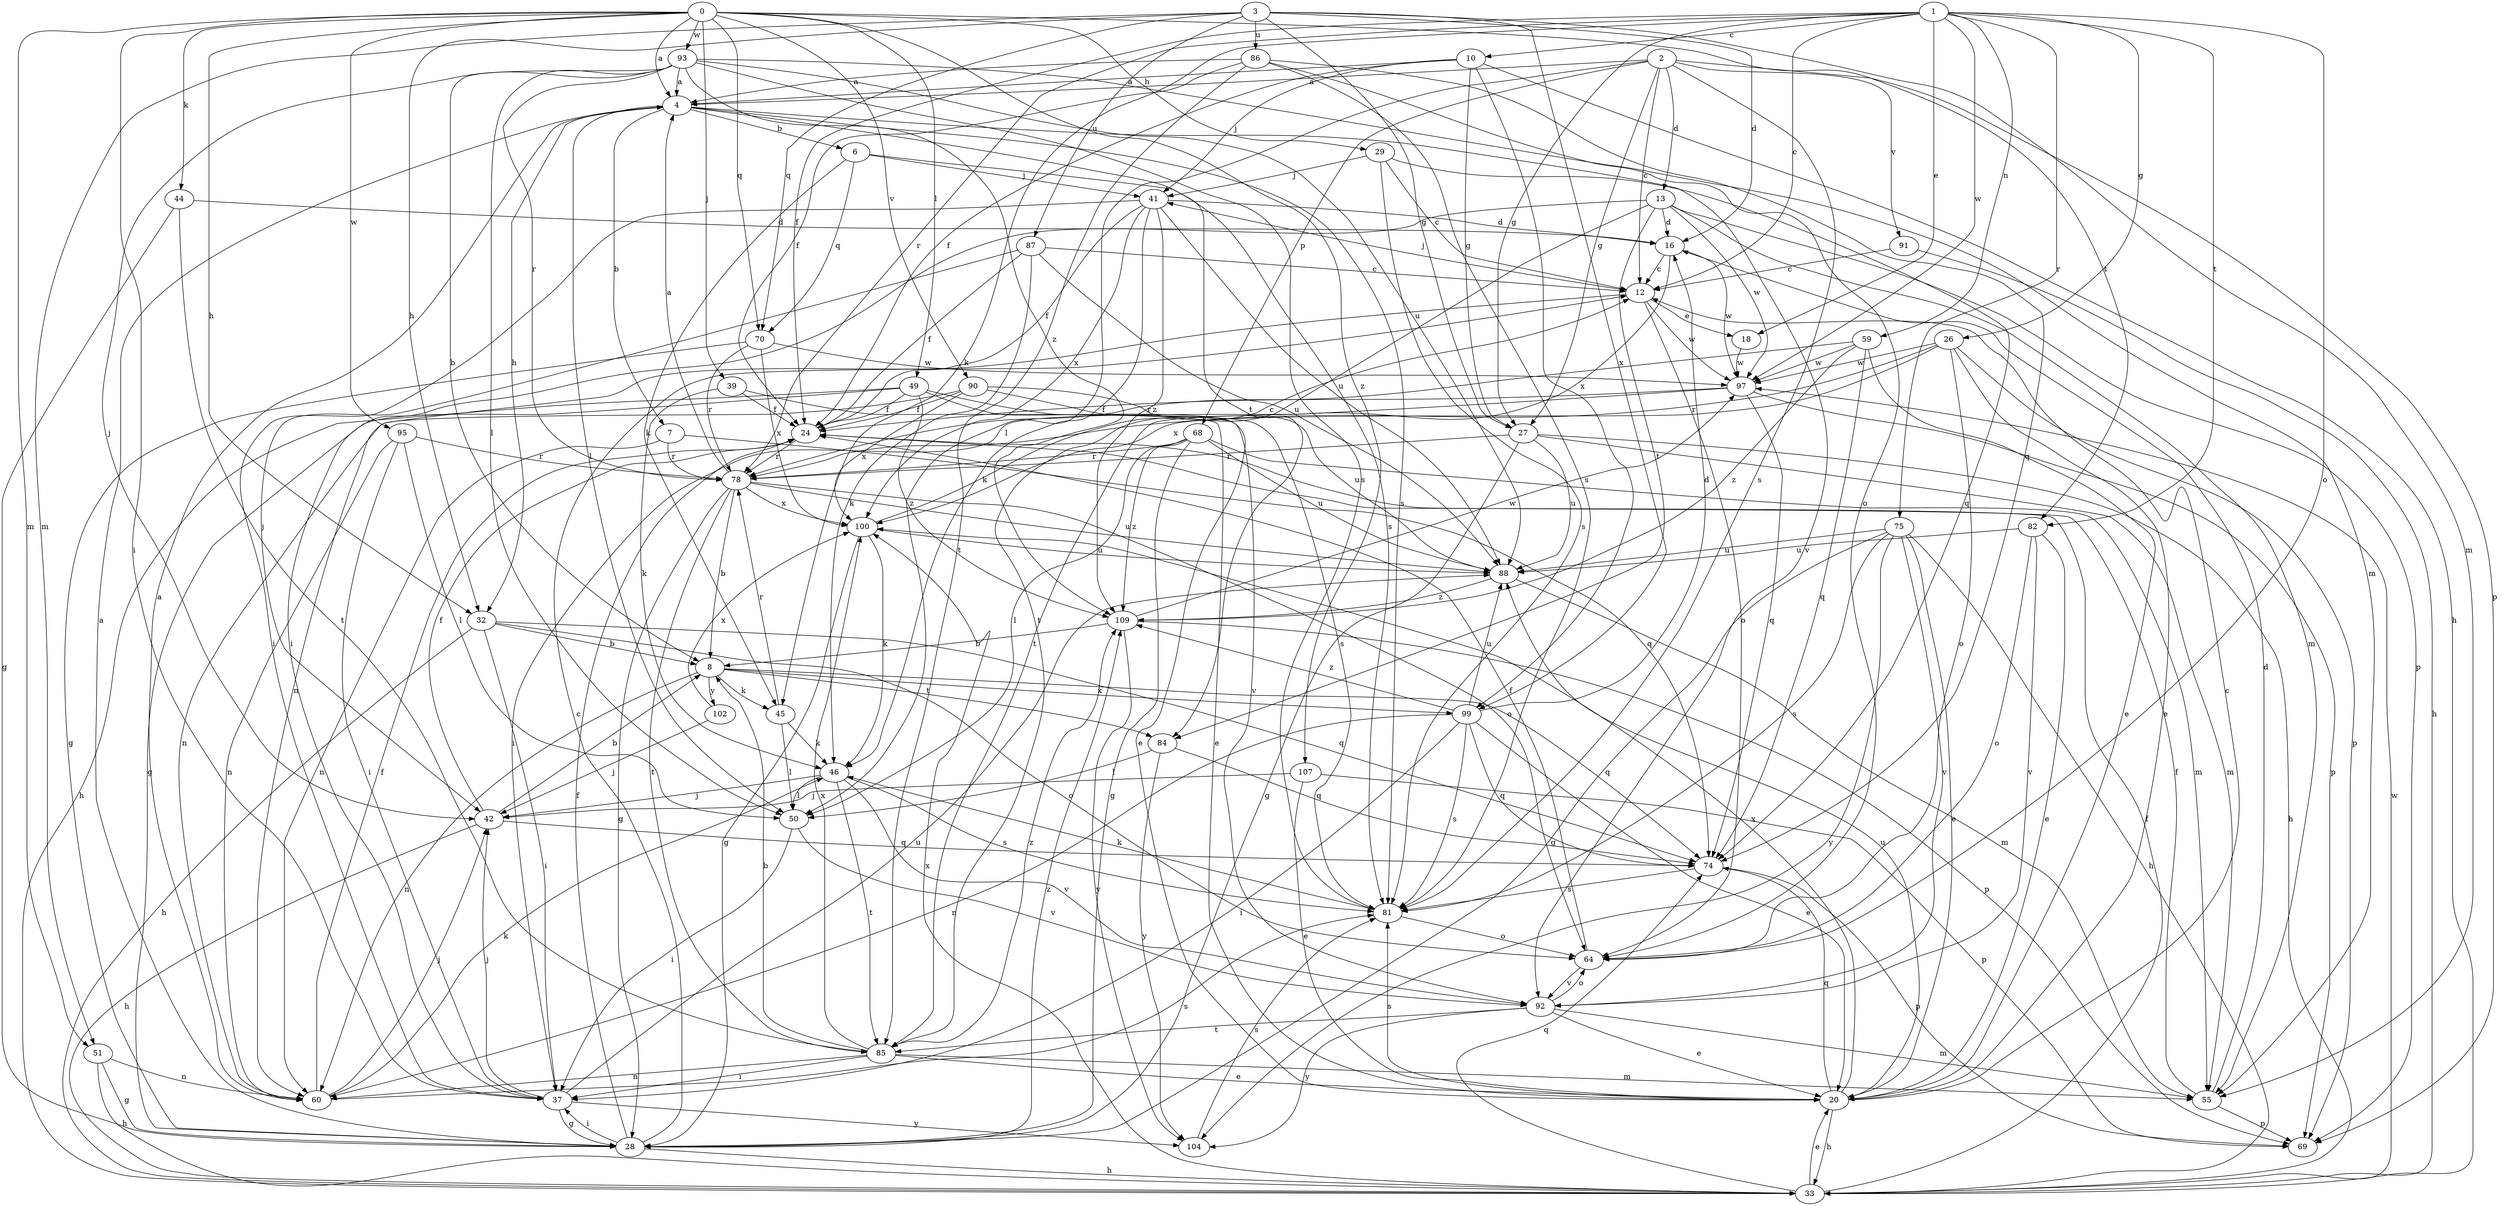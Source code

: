 strict digraph  {
0;
1;
2;
3;
4;
6;
7;
8;
10;
12;
13;
16;
18;
20;
24;
26;
27;
28;
29;
32;
33;
37;
39;
41;
42;
44;
45;
46;
49;
50;
51;
55;
59;
60;
64;
68;
69;
70;
74;
75;
78;
81;
82;
84;
85;
86;
87;
88;
90;
91;
92;
93;
95;
97;
99;
100;
102;
104;
107;
109;
0 -> 4  [label=a];
0 -> 29  [label=h];
0 -> 32  [label=h];
0 -> 37  [label=i];
0 -> 39  [label=j];
0 -> 44  [label=k];
0 -> 49  [label=l];
0 -> 51  [label=m];
0 -> 70  [label=q];
0 -> 82  [label=t];
0 -> 90  [label=v];
0 -> 93  [label=w];
0 -> 95  [label=w];
0 -> 107  [label=z];
1 -> 10  [label=c];
1 -> 12  [label=c];
1 -> 18  [label=e];
1 -> 24  [label=f];
1 -> 26  [label=g];
1 -> 27  [label=g];
1 -> 45  [label=k];
1 -> 59  [label=n];
1 -> 64  [label=o];
1 -> 75  [label=r];
1 -> 78  [label=r];
1 -> 82  [label=t];
1 -> 97  [label=w];
2 -> 4  [label=a];
2 -> 12  [label=c];
2 -> 13  [label=d];
2 -> 27  [label=g];
2 -> 50  [label=l];
2 -> 68  [label=p];
2 -> 69  [label=p];
2 -> 81  [label=s];
2 -> 91  [label=v];
3 -> 16  [label=d];
3 -> 27  [label=g];
3 -> 32  [label=h];
3 -> 51  [label=m];
3 -> 55  [label=m];
3 -> 70  [label=q];
3 -> 86  [label=u];
3 -> 87  [label=u];
3 -> 99  [label=x];
4 -> 6  [label=b];
4 -> 7  [label=b];
4 -> 32  [label=h];
4 -> 50  [label=l];
4 -> 81  [label=s];
4 -> 84  [label=t];
4 -> 92  [label=v];
6 -> 41  [label=j];
6 -> 45  [label=k];
6 -> 70  [label=q];
6 -> 81  [label=s];
7 -> 60  [label=n];
7 -> 74  [label=q];
7 -> 78  [label=r];
8 -> 45  [label=k];
8 -> 60  [label=n];
8 -> 74  [label=q];
8 -> 84  [label=t];
8 -> 99  [label=x];
8 -> 102  [label=y];
10 -> 4  [label=a];
10 -> 24  [label=f];
10 -> 27  [label=g];
10 -> 33  [label=h];
10 -> 41  [label=j];
10 -> 99  [label=x];
12 -> 18  [label=e];
12 -> 41  [label=j];
12 -> 60  [label=n];
12 -> 64  [label=o];
12 -> 97  [label=w];
13 -> 16  [label=d];
13 -> 37  [label=i];
13 -> 55  [label=m];
13 -> 69  [label=p];
13 -> 84  [label=t];
13 -> 85  [label=t];
13 -> 97  [label=w];
16 -> 12  [label=c];
16 -> 85  [label=t];
16 -> 97  [label=w];
18 -> 97  [label=w];
20 -> 12  [label=c];
20 -> 33  [label=h];
20 -> 74  [label=q];
20 -> 81  [label=s];
20 -> 88  [label=u];
20 -> 100  [label=x];
24 -> 78  [label=r];
26 -> 20  [label=e];
26 -> 64  [label=o];
26 -> 69  [label=p];
26 -> 78  [label=r];
26 -> 97  [label=w];
26 -> 100  [label=x];
27 -> 28  [label=g];
27 -> 33  [label=h];
27 -> 55  [label=m];
27 -> 78  [label=r];
27 -> 88  [label=u];
28 -> 4  [label=a];
28 -> 12  [label=c];
28 -> 24  [label=f];
28 -> 33  [label=h];
28 -> 37  [label=i];
28 -> 109  [label=z];
29 -> 12  [label=c];
29 -> 41  [label=j];
29 -> 74  [label=q];
29 -> 81  [label=s];
32 -> 8  [label=b];
32 -> 33  [label=h];
32 -> 37  [label=i];
32 -> 64  [label=o];
32 -> 74  [label=q];
33 -> 20  [label=e];
33 -> 24  [label=f];
33 -> 74  [label=q];
33 -> 97  [label=w];
33 -> 100  [label=x];
37 -> 28  [label=g];
37 -> 42  [label=j];
37 -> 88  [label=u];
37 -> 104  [label=y];
39 -> 20  [label=e];
39 -> 24  [label=f];
39 -> 46  [label=k];
41 -> 16  [label=d];
41 -> 24  [label=f];
41 -> 37  [label=i];
41 -> 46  [label=k];
41 -> 88  [label=u];
41 -> 100  [label=x];
41 -> 109  [label=z];
42 -> 8  [label=b];
42 -> 24  [label=f];
42 -> 33  [label=h];
42 -> 74  [label=q];
44 -> 16  [label=d];
44 -> 28  [label=g];
44 -> 85  [label=t];
45 -> 46  [label=k];
45 -> 50  [label=l];
45 -> 78  [label=r];
46 -> 42  [label=j];
46 -> 50  [label=l];
46 -> 81  [label=s];
46 -> 85  [label=t];
46 -> 92  [label=v];
49 -> 24  [label=f];
49 -> 28  [label=g];
49 -> 33  [label=h];
49 -> 81  [label=s];
49 -> 92  [label=v];
49 -> 109  [label=z];
50 -> 37  [label=i];
50 -> 92  [label=v];
51 -> 28  [label=g];
51 -> 33  [label=h];
51 -> 60  [label=n];
55 -> 16  [label=d];
55 -> 24  [label=f];
55 -> 69  [label=p];
59 -> 20  [label=e];
59 -> 74  [label=q];
59 -> 78  [label=r];
59 -> 97  [label=w];
59 -> 109  [label=z];
60 -> 4  [label=a];
60 -> 24  [label=f];
60 -> 42  [label=j];
60 -> 46  [label=k];
60 -> 81  [label=s];
64 -> 24  [label=f];
64 -> 92  [label=v];
68 -> 28  [label=g];
68 -> 50  [label=l];
68 -> 55  [label=m];
68 -> 78  [label=r];
68 -> 88  [label=u];
68 -> 109  [label=z];
70 -> 28  [label=g];
70 -> 78  [label=r];
70 -> 97  [label=w];
70 -> 100  [label=x];
74 -> 69  [label=p];
74 -> 81  [label=s];
75 -> 20  [label=e];
75 -> 28  [label=g];
75 -> 33  [label=h];
75 -> 81  [label=s];
75 -> 88  [label=u];
75 -> 92  [label=v];
75 -> 104  [label=y];
78 -> 4  [label=a];
78 -> 8  [label=b];
78 -> 28  [label=g];
78 -> 64  [label=o];
78 -> 85  [label=t];
78 -> 88  [label=u];
78 -> 100  [label=x];
81 -> 46  [label=k];
81 -> 64  [label=o];
82 -> 20  [label=e];
82 -> 64  [label=o];
82 -> 88  [label=u];
82 -> 92  [label=v];
84 -> 50  [label=l];
84 -> 74  [label=q];
84 -> 104  [label=y];
85 -> 8  [label=b];
85 -> 20  [label=e];
85 -> 37  [label=i];
85 -> 55  [label=m];
85 -> 60  [label=n];
85 -> 100  [label=x];
85 -> 109  [label=z];
86 -> 4  [label=a];
86 -> 24  [label=f];
86 -> 64  [label=o];
86 -> 74  [label=q];
86 -> 81  [label=s];
86 -> 85  [label=t];
87 -> 12  [label=c];
87 -> 24  [label=f];
87 -> 42  [label=j];
87 -> 46  [label=k];
87 -> 88  [label=u];
88 -> 55  [label=m];
88 -> 109  [label=z];
90 -> 20  [label=e];
90 -> 24  [label=f];
90 -> 60  [label=n];
90 -> 88  [label=u];
90 -> 100  [label=x];
91 -> 12  [label=c];
91 -> 33  [label=h];
92 -> 20  [label=e];
92 -> 55  [label=m];
92 -> 64  [label=o];
92 -> 85  [label=t];
92 -> 104  [label=y];
93 -> 4  [label=a];
93 -> 8  [label=b];
93 -> 42  [label=j];
93 -> 50  [label=l];
93 -> 55  [label=m];
93 -> 78  [label=r];
93 -> 81  [label=s];
93 -> 88  [label=u];
93 -> 109  [label=z];
95 -> 37  [label=i];
95 -> 50  [label=l];
95 -> 60  [label=n];
95 -> 78  [label=r];
97 -> 24  [label=f];
97 -> 37  [label=i];
97 -> 69  [label=p];
97 -> 74  [label=q];
99 -> 16  [label=d];
99 -> 20  [label=e];
99 -> 37  [label=i];
99 -> 60  [label=n];
99 -> 74  [label=q];
99 -> 81  [label=s];
99 -> 88  [label=u];
99 -> 109  [label=z];
100 -> 12  [label=c];
100 -> 28  [label=g];
100 -> 46  [label=k];
100 -> 88  [label=u];
102 -> 42  [label=j];
102 -> 100  [label=x];
104 -> 81  [label=s];
107 -> 20  [label=e];
107 -> 42  [label=j];
107 -> 69  [label=p];
109 -> 8  [label=b];
109 -> 69  [label=p];
109 -> 97  [label=w];
109 -> 104  [label=y];
}
